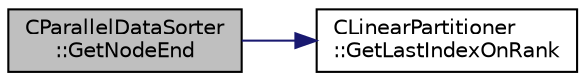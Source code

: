 digraph "CParallelDataSorter::GetNodeEnd"
{
 // LATEX_PDF_SIZE
  edge [fontname="Helvetica",fontsize="10",labelfontname="Helvetica",labelfontsize="10"];
  node [fontname="Helvetica",fontsize="10",shape=record];
  rankdir="LR";
  Node1 [label="CParallelDataSorter\l::GetNodeEnd",height=0.2,width=0.4,color="black", fillcolor="grey75", style="filled", fontcolor="black",tooltip="Ending node ID of the linear partition owned by a specific processor."];
  Node1 -> Node2 [color="midnightblue",fontsize="10",style="solid",fontname="Helvetica"];
  Node2 [label="CLinearPartitioner\l::GetLastIndexOnRank",height=0.2,width=0.4,color="black", fillcolor="white", style="filled",URL="$classCLinearPartitioner.html#a27c8cbcde5662cdbb0dbebecef3fa84b",tooltip="Get the last index of the current rank's linear partition."];
}
